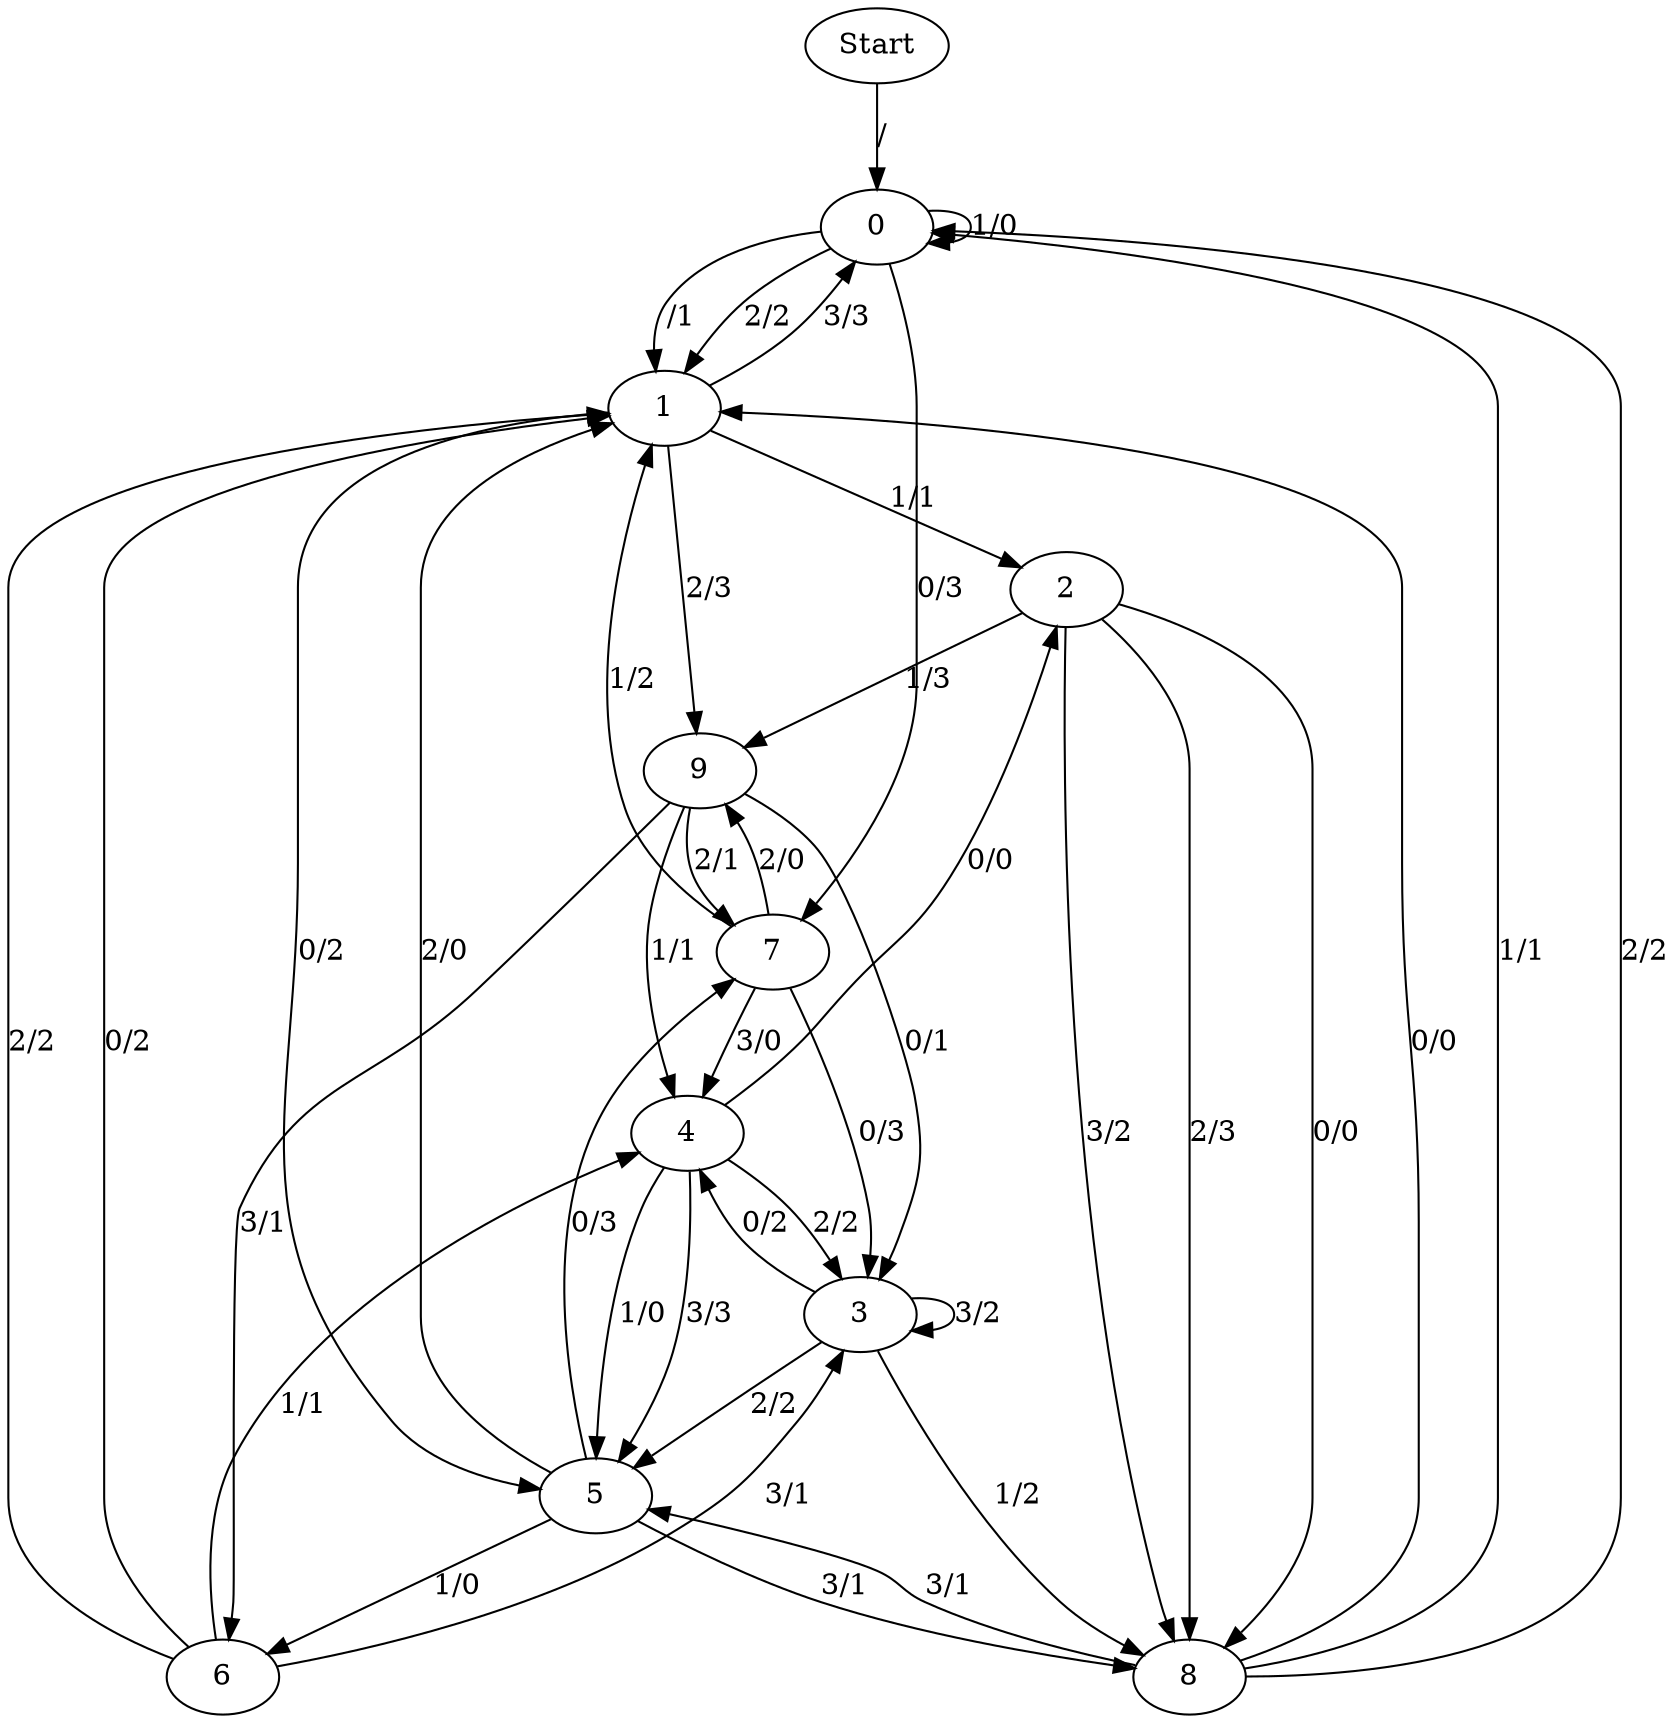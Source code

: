 digraph {
	Start -> 0 [label="/"]
	0 -> 1 [label="/1"]
	0 -> 7 [label="0/3"]
	0 -> 0 [label="1/0"]
	0 -> 1 [label="2/2"]
	7 -> 3 [label="0/3"]
	7 -> 1 [label="1/2"]
	7 -> 9 [label="2/0"]
	7 -> 4 [label="3/0"]
	3 -> 8 [label="1/2"]
	3 -> 5 [label="2/2"]
	3 -> 3 [label="3/2"]
	3 -> 4 [label="0/2"]
	8 -> 1 [label="0/0"]
	8 -> 0 [label="1/1"]
	8 -> 0 [label="2/2"]
	8 -> 5 [label="3/1"]
	1 -> 5 [label="0/2"]
	1 -> 2 [label="1/1"]
	1 -> 9 [label="2/3"]
	1 -> 0 [label="3/3"]
	5 -> 7 [label="0/3"]
	5 -> 6 [label="1/0"]
	5 -> 1 [label="2/0"]
	5 -> 8 [label="3/1"]
	6 -> 3 [label="3/1"]
	6 -> 1 [label="0/2"]
	6 -> 4 [label="1/1"]
	6 -> 1 [label="2/2"]
	4 -> 5 [label="1/0"]
	4 -> 3 [label="2/2"]
	4 -> 5 [label="3/3"]
	4 -> 2 [label="0/0"]
	2 -> 8 [label="3/2"]
	2 -> 8 [label="0/0"]
	2 -> 9 [label="1/3"]
	2 -> 8 [label="2/3"]
	9 -> 7 [label="2/1"]
	9 -> 6 [label="3/1"]
	9 -> 3 [label="0/1"]
	9 -> 4 [label="1/1"]
}